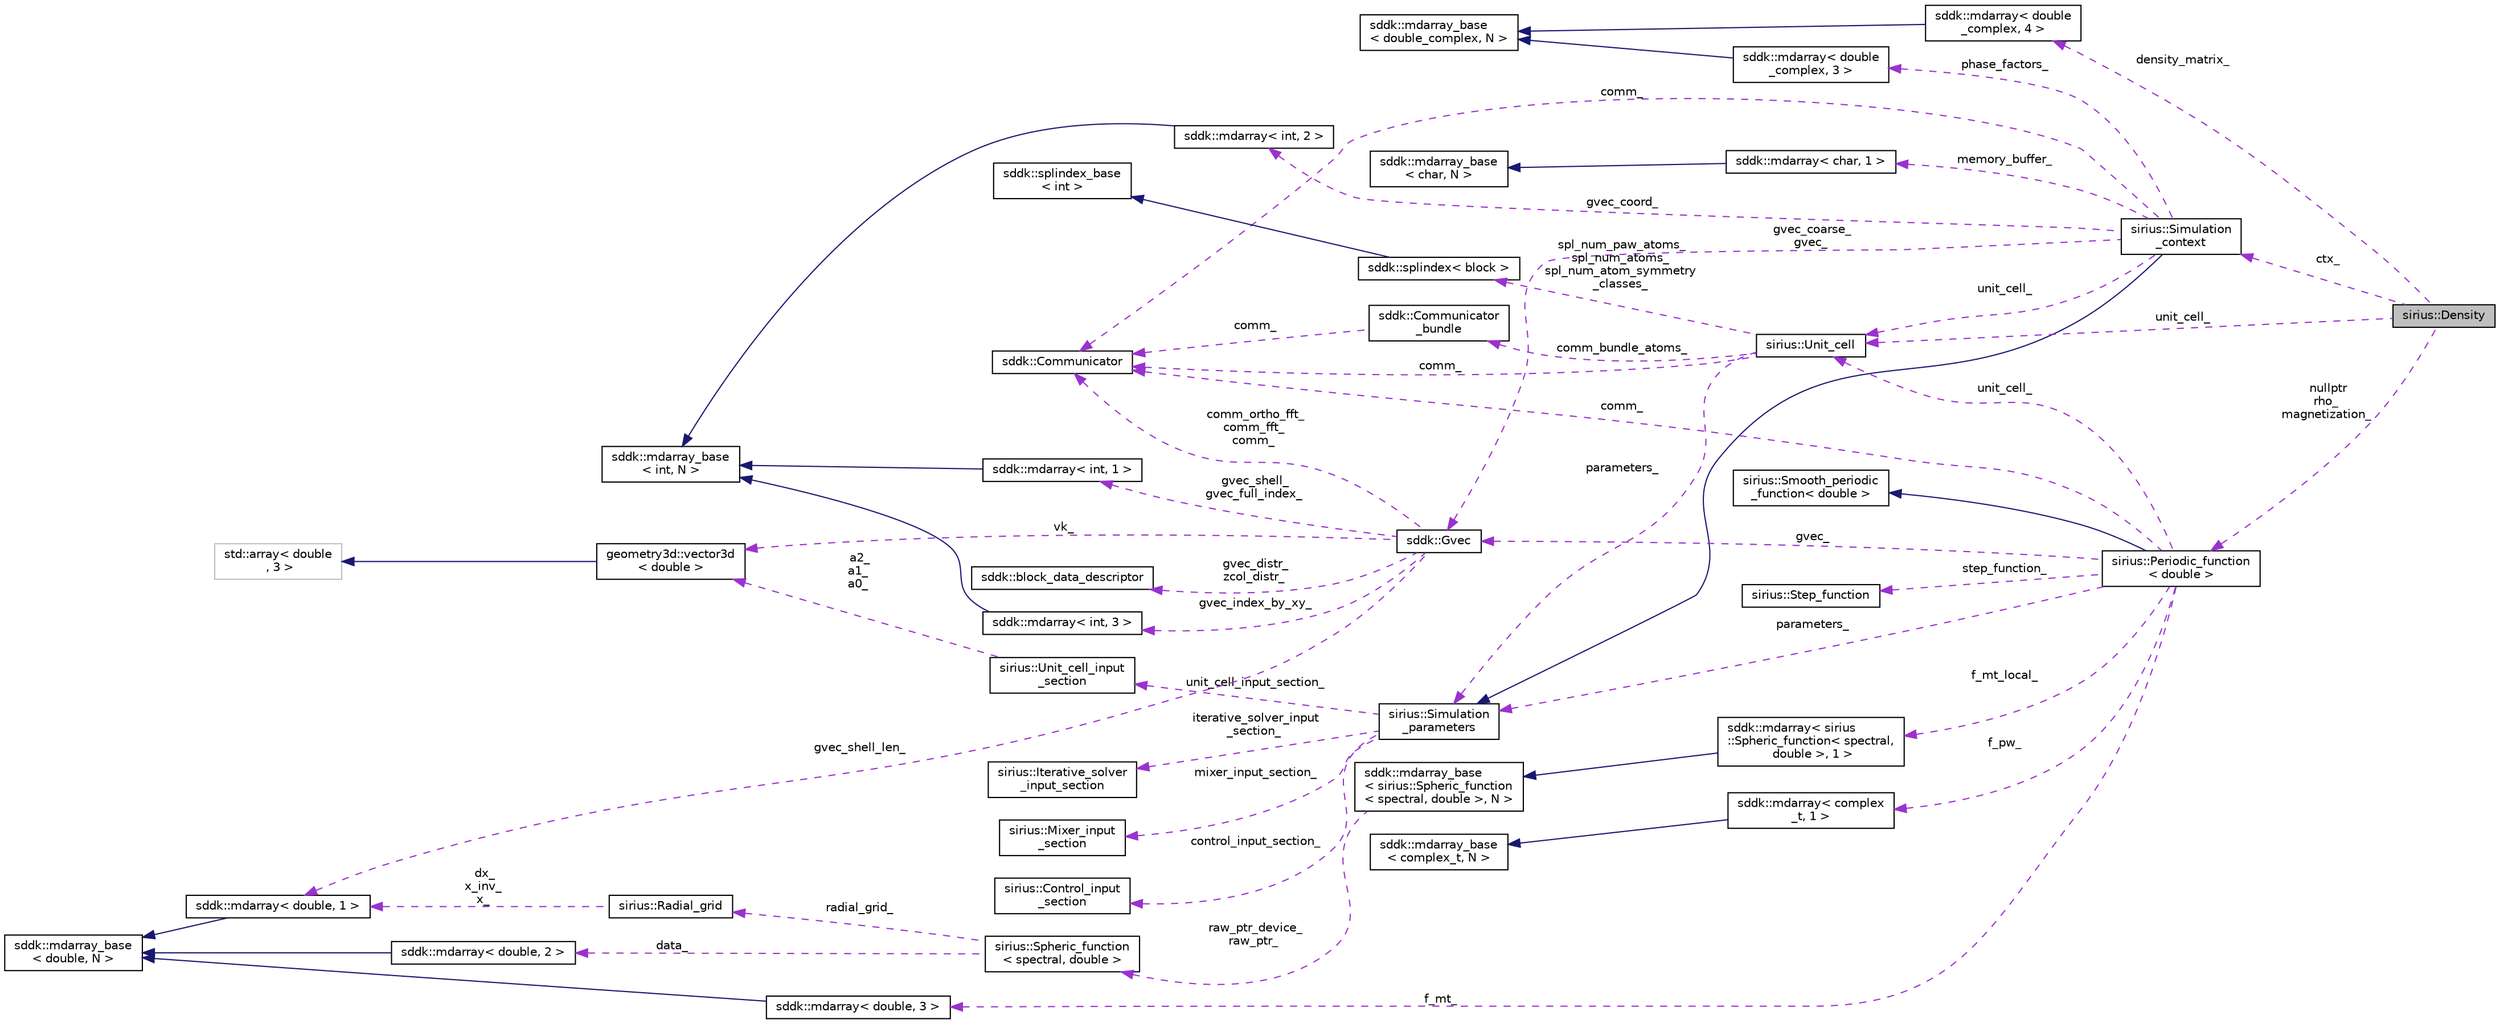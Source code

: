 digraph "sirius::Density"
{
 // INTERACTIVE_SVG=YES
  edge [fontname="Helvetica",fontsize="10",labelfontname="Helvetica",labelfontsize="10"];
  node [fontname="Helvetica",fontsize="10",shape=record];
  rankdir="LR";
  Node1 [label="sirius::Density",height=0.2,width=0.4,color="black", fillcolor="grey75", style="filled", fontcolor="black"];
  Node2 -> Node1 [dir="back",color="darkorchid3",fontsize="10",style="dashed",label=" ctx_" ,fontname="Helvetica"];
  Node2 [label="sirius::Simulation\l_context",height=0.2,width=0.4,color="black", fillcolor="white", style="filled",URL="$classsirius_1_1_simulation__context.html",tooltip="Simulation context is a set of parameters and objects describing a single simulation. "];
  Node3 -> Node2 [dir="back",color="midnightblue",fontsize="10",style="solid",fontname="Helvetica"];
  Node3 [label="sirius::Simulation\l_parameters",height=0.2,width=0.4,color="black", fillcolor="white", style="filled",URL="$classsirius_1_1_simulation__parameters.html",tooltip="Basic parameters of the simulation. "];
  Node4 -> Node3 [dir="back",color="darkorchid3",fontsize="10",style="dashed",label=" iterative_solver_input\l_section_" ,fontname="Helvetica"];
  Node4 [label="sirius::Iterative_solver\l_input_section",height=0.2,width=0.4,color="black", fillcolor="white", style="filled",URL="$structsirius_1_1_iterative__solver__input__section.html"];
  Node5 -> Node3 [dir="back",color="darkorchid3",fontsize="10",style="dashed",label=" unit_cell_input_section_" ,fontname="Helvetica"];
  Node5 [label="sirius::Unit_cell_input\l_section",height=0.2,width=0.4,color="black", fillcolor="white", style="filled",URL="$structsirius_1_1_unit__cell__input__section.html",tooltip="Parse unit cell input section. "];
  Node6 -> Node5 [dir="back",color="darkorchid3",fontsize="10",style="dashed",label=" a2_\na1_\na0_" ,fontname="Helvetica"];
  Node6 [label="geometry3d::vector3d\l\< double \>",height=0.2,width=0.4,color="black", fillcolor="white", style="filled",URL="$classgeometry3d_1_1vector3d.html"];
  Node7 -> Node6 [dir="back",color="midnightblue",fontsize="10",style="solid",fontname="Helvetica"];
  Node7 [label="std::array\< double\l , 3 \>",height=0.2,width=0.4,color="grey75", fillcolor="white", style="filled"];
  Node8 -> Node3 [dir="back",color="darkorchid3",fontsize="10",style="dashed",label=" mixer_input_section_" ,fontname="Helvetica"];
  Node8 [label="sirius::Mixer_input\l_section",height=0.2,width=0.4,color="black", fillcolor="white", style="filled",URL="$structsirius_1_1_mixer__input__section.html"];
  Node9 -> Node3 [dir="back",color="darkorchid3",fontsize="10",style="dashed",label=" control_input_section_" ,fontname="Helvetica"];
  Node9 [label="sirius::Control_input\l_section",height=0.2,width=0.4,color="black", fillcolor="white", style="filled",URL="$structsirius_1_1_control__input__section.html",tooltip="Parse control input section. "];
  Node10 -> Node2 [dir="back",color="darkorchid3",fontsize="10",style="dashed",label=" gvec_coord_" ,fontname="Helvetica"];
  Node10 [label="sddk::mdarray\< int, 2 \>",height=0.2,width=0.4,color="black", fillcolor="white", style="filled",URL="$classsddk_1_1mdarray.html"];
  Node11 -> Node10 [dir="back",color="midnightblue",fontsize="10",style="solid",fontname="Helvetica"];
  Node11 [label="sddk::mdarray_base\l\< int, N \>",height=0.2,width=0.4,color="black", fillcolor="white", style="filled",URL="$classsddk_1_1mdarray__base.html"];
  Node12 -> Node2 [dir="back",color="darkorchid3",fontsize="10",style="dashed",label=" memory_buffer_" ,fontname="Helvetica"];
  Node12 [label="sddk::mdarray\< char, 1 \>",height=0.2,width=0.4,color="black", fillcolor="white", style="filled",URL="$classsddk_1_1mdarray.html"];
  Node13 -> Node12 [dir="back",color="midnightblue",fontsize="10",style="solid",fontname="Helvetica"];
  Node13 [label="sddk::mdarray_base\l\< char, N \>",height=0.2,width=0.4,color="black", fillcolor="white", style="filled",URL="$classsddk_1_1mdarray__base.html"];
  Node14 -> Node2 [dir="back",color="darkorchid3",fontsize="10",style="dashed",label=" phase_factors_" ,fontname="Helvetica"];
  Node14 [label="sddk::mdarray\< double\l_complex, 3 \>",height=0.2,width=0.4,color="black", fillcolor="white", style="filled",URL="$classsddk_1_1mdarray.html"];
  Node15 -> Node14 [dir="back",color="midnightblue",fontsize="10",style="solid",fontname="Helvetica"];
  Node15 [label="sddk::mdarray_base\l\< double_complex, N \>",height=0.2,width=0.4,color="black", fillcolor="white", style="filled",URL="$classsddk_1_1mdarray__base.html"];
  Node16 -> Node2 [dir="back",color="darkorchid3",fontsize="10",style="dashed",label=" comm_" ,fontname="Helvetica"];
  Node16 [label="sddk::Communicator",height=0.2,width=0.4,color="black", fillcolor="white", style="filled",URL="$classsddk_1_1_communicator.html",tooltip="MPI communicator wrapper. "];
  Node17 -> Node2 [dir="back",color="darkorchid3",fontsize="10",style="dashed",label=" gvec_coarse_\ngvec_" ,fontname="Helvetica"];
  Node17 [label="sddk::Gvec",height=0.2,width=0.4,color="black", fillcolor="white", style="filled",URL="$classsddk_1_1_gvec.html",tooltip="Store list of G-vectors for FFTs and G+k basis functions. "];
  Node18 -> Node17 [dir="back",color="darkorchid3",fontsize="10",style="dashed",label=" gvec_index_by_xy_" ,fontname="Helvetica"];
  Node18 [label="sddk::mdarray\< int, 3 \>",height=0.2,width=0.4,color="black", fillcolor="white", style="filled",URL="$classsddk_1_1mdarray.html"];
  Node11 -> Node18 [dir="back",color="midnightblue",fontsize="10",style="solid",fontname="Helvetica"];
  Node19 -> Node17 [dir="back",color="darkorchid3",fontsize="10",style="dashed",label=" gvec_shell_len_" ,fontname="Helvetica"];
  Node19 [label="sddk::mdarray\< double, 1 \>",height=0.2,width=0.4,color="black", fillcolor="white", style="filled",URL="$classsddk_1_1mdarray.html"];
  Node20 -> Node19 [dir="back",color="midnightblue",fontsize="10",style="solid",fontname="Helvetica"];
  Node20 [label="sddk::mdarray_base\l\< double, N \>",height=0.2,width=0.4,color="black", fillcolor="white", style="filled",URL="$classsddk_1_1mdarray__base.html"];
  Node21 -> Node17 [dir="back",color="darkorchid3",fontsize="10",style="dashed",label=" gvec_shell_\ngvec_full_index_" ,fontname="Helvetica"];
  Node21 [label="sddk::mdarray\< int, 1 \>",height=0.2,width=0.4,color="black", fillcolor="white", style="filled",URL="$classsddk_1_1mdarray.html"];
  Node11 -> Node21 [dir="back",color="midnightblue",fontsize="10",style="solid",fontname="Helvetica"];
  Node22 -> Node17 [dir="back",color="darkorchid3",fontsize="10",style="dashed",label=" gvec_distr_\nzcol_distr_" ,fontname="Helvetica"];
  Node22 [label="sddk::block_data_descriptor",height=0.2,width=0.4,color="black", fillcolor="white", style="filled",URL="$structsddk_1_1block__data__descriptor.html"];
  Node16 -> Node17 [dir="back",color="darkorchid3",fontsize="10",style="dashed",label=" comm_ortho_fft_\ncomm_fft_\ncomm_" ,fontname="Helvetica"];
  Node6 -> Node17 [dir="back",color="darkorchid3",fontsize="10",style="dashed",label=" vk_" ,fontname="Helvetica"];
  Node23 -> Node2 [dir="back",color="darkorchid3",fontsize="10",style="dashed",label=" unit_cell_" ,fontname="Helvetica"];
  Node23 [label="sirius::Unit_cell",height=0.2,width=0.4,color="black", fillcolor="white", style="filled",URL="$classsirius_1_1_unit__cell.html"];
  Node24 -> Node23 [dir="back",color="darkorchid3",fontsize="10",style="dashed",label=" comm_bundle_atoms_" ,fontname="Helvetica"];
  Node24 [label="sddk::Communicator\l_bundle",height=0.2,width=0.4,color="black", fillcolor="white", style="filled",URL="$classsddk_1_1_communicator__bundle.html",tooltip="A bundle of MPI communicators. "];
  Node16 -> Node24 [dir="back",color="darkorchid3",fontsize="10",style="dashed",label=" comm_" ,fontname="Helvetica"];
  Node25 -> Node23 [dir="back",color="darkorchid3",fontsize="10",style="dashed",label=" spl_num_paw_atoms_\nspl_num_atoms_\nspl_num_atom_symmetry\l_classes_" ,fontname="Helvetica"];
  Node25 [label="sddk::splindex\< block \>",height=0.2,width=0.4,color="black", fillcolor="white", style="filled",URL="$classsddk_1_1splindex.html"];
  Node26 -> Node25 [dir="back",color="midnightblue",fontsize="10",style="solid",fontname="Helvetica"];
  Node26 [label="sddk::splindex_base\l\< int \>",height=0.2,width=0.4,color="black", fillcolor="white", style="filled",URL="$classsddk_1_1splindex__base.html"];
  Node16 -> Node23 [dir="back",color="darkorchid3",fontsize="10",style="dashed",label=" comm_" ,fontname="Helvetica"];
  Node3 -> Node23 [dir="back",color="darkorchid3",fontsize="10",style="dashed",label=" parameters_" ,fontname="Helvetica"];
  Node27 -> Node1 [dir="back",color="darkorchid3",fontsize="10",style="dashed",label=" density_matrix_" ,fontname="Helvetica"];
  Node27 [label="sddk::mdarray\< double\l_complex, 4 \>",height=0.2,width=0.4,color="black", fillcolor="white", style="filled",URL="$classsddk_1_1mdarray.html"];
  Node15 -> Node27 [dir="back",color="midnightblue",fontsize="10",style="solid",fontname="Helvetica"];
  Node28 -> Node1 [dir="back",color="darkorchid3",fontsize="10",style="dashed",label=" nullptr\nrho_\nmagnetization_" ,fontname="Helvetica"];
  Node28 [label="sirius::Periodic_function\l\< double \>",height=0.2,width=0.4,color="black", fillcolor="white", style="filled",URL="$classsirius_1_1_periodic__function.html"];
  Node29 -> Node28 [dir="back",color="midnightblue",fontsize="10",style="solid",fontname="Helvetica"];
  Node29 [label="sirius::Smooth_periodic\l_function\< double \>",height=0.2,width=0.4,color="black", fillcolor="white", style="filled",URL="$classsirius_1_1_smooth__periodic__function.html"];
  Node16 -> Node28 [dir="back",color="darkorchid3",fontsize="10",style="dashed",label=" comm_" ,fontname="Helvetica"];
  Node17 -> Node28 [dir="back",color="darkorchid3",fontsize="10",style="dashed",label=" gvec_" ,fontname="Helvetica"];
  Node30 -> Node28 [dir="back",color="darkorchid3",fontsize="10",style="dashed",label=" step_function_" ,fontname="Helvetica"];
  Node30 [label="sirius::Step_function",height=0.2,width=0.4,color="black", fillcolor="white", style="filled",URL="$classsirius_1_1_step__function.html",tooltip="Unit step function is defined to be 1 in the interstitial and 0 inside muffin-tins. "];
  Node31 -> Node28 [dir="back",color="darkorchid3",fontsize="10",style="dashed",label=" f_pw_" ,fontname="Helvetica"];
  Node31 [label="sddk::mdarray\< complex\l_t, 1 \>",height=0.2,width=0.4,color="black", fillcolor="white", style="filled",URL="$classsddk_1_1mdarray.html"];
  Node32 -> Node31 [dir="back",color="midnightblue",fontsize="10",style="solid",fontname="Helvetica"];
  Node32 [label="sddk::mdarray_base\l\< complex_t, N \>",height=0.2,width=0.4,color="black", fillcolor="white", style="filled",URL="$classsddk_1_1mdarray__base.html"];
  Node23 -> Node28 [dir="back",color="darkorchid3",fontsize="10",style="dashed",label=" unit_cell_" ,fontname="Helvetica"];
  Node33 -> Node28 [dir="back",color="darkorchid3",fontsize="10",style="dashed",label=" f_mt_local_" ,fontname="Helvetica"];
  Node33 [label="sddk::mdarray\< sirius\l::Spheric_function\< spectral,\l double \>, 1 \>",height=0.2,width=0.4,color="black", fillcolor="white", style="filled",URL="$classsddk_1_1mdarray.html"];
  Node34 -> Node33 [dir="back",color="midnightblue",fontsize="10",style="solid",fontname="Helvetica"];
  Node34 [label="sddk::mdarray_base\l\< sirius::Spheric_function\l\< spectral, double \>, N \>",height=0.2,width=0.4,color="black", fillcolor="white", style="filled",URL="$classsddk_1_1mdarray__base.html"];
  Node35 -> Node34 [dir="back",color="darkorchid3",fontsize="10",style="dashed",label=" raw_ptr_device_\nraw_ptr_" ,fontname="Helvetica"];
  Node35 [label="sirius::Spheric_function\l\< spectral, double \>",height=0.2,width=0.4,color="black", fillcolor="white", style="filled",URL="$classsirius_1_1_spheric__function.html"];
  Node36 -> Node35 [dir="back",color="darkorchid3",fontsize="10",style="dashed",label=" data_" ,fontname="Helvetica"];
  Node36 [label="sddk::mdarray\< double, 2 \>",height=0.2,width=0.4,color="black", fillcolor="white", style="filled",URL="$classsddk_1_1mdarray.html"];
  Node20 -> Node36 [dir="back",color="midnightblue",fontsize="10",style="solid",fontname="Helvetica"];
  Node37 -> Node35 [dir="back",color="darkorchid3",fontsize="10",style="dashed",label=" radial_grid_" ,fontname="Helvetica"];
  Node37 [label="sirius::Radial_grid",height=0.2,width=0.4,color="black", fillcolor="white", style="filled",URL="$classsirius_1_1_radial__grid.html",tooltip="Radial grid for a muffin-tin or an isolated atom. "];
  Node19 -> Node37 [dir="back",color="darkorchid3",fontsize="10",style="dashed",label=" dx_\nx_inv_\nx_" ,fontname="Helvetica"];
  Node3 -> Node28 [dir="back",color="darkorchid3",fontsize="10",style="dashed",label=" parameters_" ,fontname="Helvetica"];
  Node38 -> Node28 [dir="back",color="darkorchid3",fontsize="10",style="dashed",label=" f_mt_" ,fontname="Helvetica"];
  Node38 [label="sddk::mdarray\< double, 3 \>",height=0.2,width=0.4,color="black", fillcolor="white", style="filled",URL="$classsddk_1_1mdarray.html"];
  Node20 -> Node38 [dir="back",color="midnightblue",fontsize="10",style="solid",fontname="Helvetica"];
  Node23 -> Node1 [dir="back",color="darkorchid3",fontsize="10",style="dashed",label=" unit_cell_" ,fontname="Helvetica"];
}
